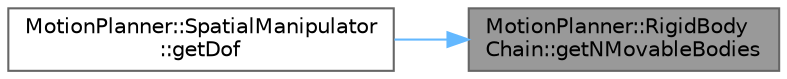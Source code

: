 digraph "MotionPlanner::RigidBodyChain::getNMovableBodies"
{
 // LATEX_PDF_SIZE
  bgcolor="transparent";
  edge [fontname=Helvetica,fontsize=10,labelfontname=Helvetica,labelfontsize=10];
  node [fontname=Helvetica,fontsize=10,shape=box,height=0.2,width=0.4];
  rankdir="RL";
  Node1 [label="MotionPlanner::RigidBody\lChain::getNMovableBodies",height=0.2,width=0.4,color="gray40", fillcolor="grey60", style="filled", fontcolor="black",tooltip=" "];
  Node1 -> Node2 [dir="back",color="steelblue1",style="solid"];
  Node2 [label="MotionPlanner::SpatialManipulator\l::getDof",height=0.2,width=0.4,color="grey40", fillcolor="white", style="filled",URL="$class_motion_planner_1_1_spatial_manipulator.html#aa7bf2915cbbd3b68fc6efcdc9241fceb",tooltip=" "];
}
